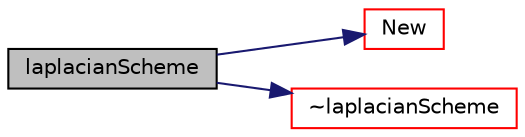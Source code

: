 digraph "laplacianScheme"
{
  bgcolor="transparent";
  edge [fontname="Helvetica",fontsize="10",labelfontname="Helvetica",labelfontsize="10"];
  node [fontname="Helvetica",fontsize="10",shape=record];
  rankdir="LR";
  Node1 [label="laplacianScheme",height=0.2,width=0.4,color="black", fillcolor="grey75", style="filled", fontcolor="black"];
  Node1 -> Node2 [color="midnightblue",fontsize="10",style="solid",fontname="Helvetica"];
  Node2 [label="New",height=0.2,width=0.4,color="red",URL="$a01300.html#aa4597ba9a0b5ea42742d7b60969aefde",tooltip="Return a pointer to a new laplacianScheme created on freestore. "];
  Node1 -> Node3 [color="midnightblue",fontsize="10",style="solid",fontname="Helvetica"];
  Node3 [label="~laplacianScheme",height=0.2,width=0.4,color="red",URL="$a01300.html#a704e6b83d72de7ba3419f974b0e6def2",tooltip="Destructor. "];
}
